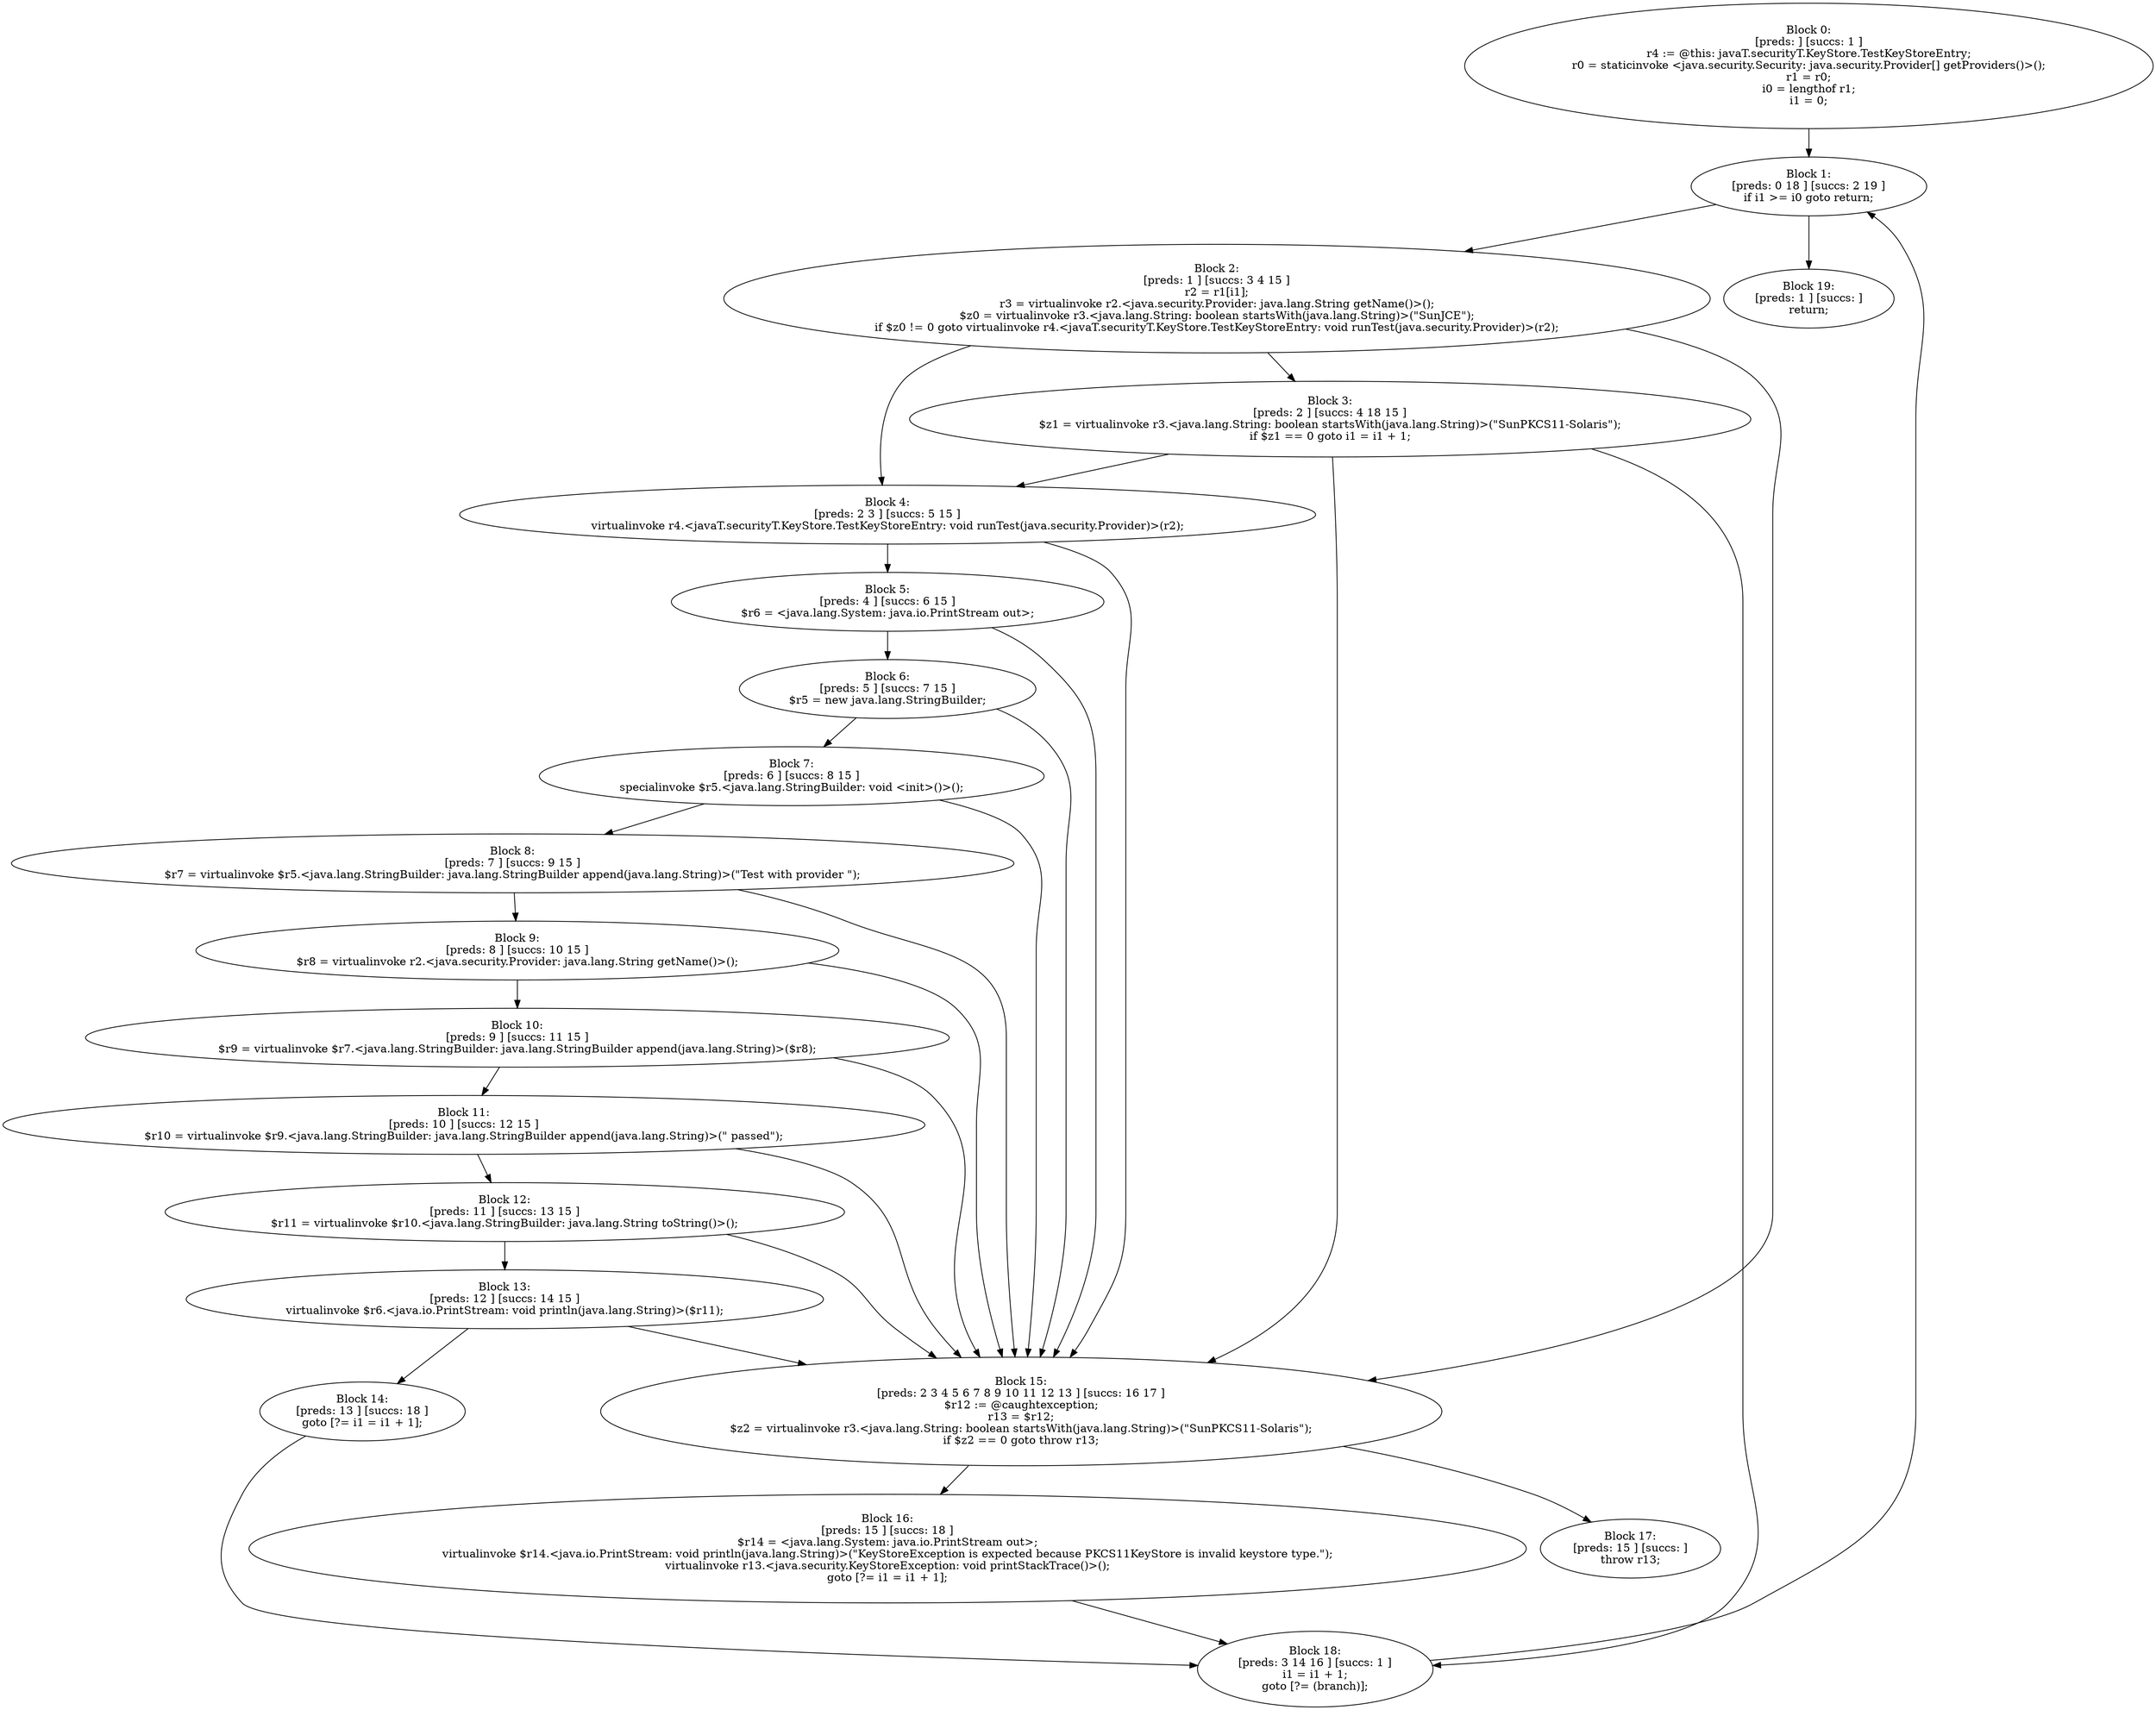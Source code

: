 digraph "unitGraph" {
    "Block 0:
[preds: ] [succs: 1 ]
r4 := @this: javaT.securityT.KeyStore.TestKeyStoreEntry;
r0 = staticinvoke <java.security.Security: java.security.Provider[] getProviders()>();
r1 = r0;
i0 = lengthof r1;
i1 = 0;
"
    "Block 1:
[preds: 0 18 ] [succs: 2 19 ]
if i1 >= i0 goto return;
"
    "Block 2:
[preds: 1 ] [succs: 3 4 15 ]
r2 = r1[i1];
r3 = virtualinvoke r2.<java.security.Provider: java.lang.String getName()>();
$z0 = virtualinvoke r3.<java.lang.String: boolean startsWith(java.lang.String)>(\"SunJCE\");
if $z0 != 0 goto virtualinvoke r4.<javaT.securityT.KeyStore.TestKeyStoreEntry: void runTest(java.security.Provider)>(r2);
"
    "Block 3:
[preds: 2 ] [succs: 4 18 15 ]
$z1 = virtualinvoke r3.<java.lang.String: boolean startsWith(java.lang.String)>(\"SunPKCS11-Solaris\");
if $z1 == 0 goto i1 = i1 + 1;
"
    "Block 4:
[preds: 2 3 ] [succs: 5 15 ]
virtualinvoke r4.<javaT.securityT.KeyStore.TestKeyStoreEntry: void runTest(java.security.Provider)>(r2);
"
    "Block 5:
[preds: 4 ] [succs: 6 15 ]
$r6 = <java.lang.System: java.io.PrintStream out>;
"
    "Block 6:
[preds: 5 ] [succs: 7 15 ]
$r5 = new java.lang.StringBuilder;
"
    "Block 7:
[preds: 6 ] [succs: 8 15 ]
specialinvoke $r5.<java.lang.StringBuilder: void <init>()>();
"
    "Block 8:
[preds: 7 ] [succs: 9 15 ]
$r7 = virtualinvoke $r5.<java.lang.StringBuilder: java.lang.StringBuilder append(java.lang.String)>(\"Test with provider \");
"
    "Block 9:
[preds: 8 ] [succs: 10 15 ]
$r8 = virtualinvoke r2.<java.security.Provider: java.lang.String getName()>();
"
    "Block 10:
[preds: 9 ] [succs: 11 15 ]
$r9 = virtualinvoke $r7.<java.lang.StringBuilder: java.lang.StringBuilder append(java.lang.String)>($r8);
"
    "Block 11:
[preds: 10 ] [succs: 12 15 ]
$r10 = virtualinvoke $r9.<java.lang.StringBuilder: java.lang.StringBuilder append(java.lang.String)>(\" passed\");
"
    "Block 12:
[preds: 11 ] [succs: 13 15 ]
$r11 = virtualinvoke $r10.<java.lang.StringBuilder: java.lang.String toString()>();
"
    "Block 13:
[preds: 12 ] [succs: 14 15 ]
virtualinvoke $r6.<java.io.PrintStream: void println(java.lang.String)>($r11);
"
    "Block 14:
[preds: 13 ] [succs: 18 ]
goto [?= i1 = i1 + 1];
"
    "Block 15:
[preds: 2 3 4 5 6 7 8 9 10 11 12 13 ] [succs: 16 17 ]
$r12 := @caughtexception;
r13 = $r12;
$z2 = virtualinvoke r3.<java.lang.String: boolean startsWith(java.lang.String)>(\"SunPKCS11-Solaris\");
if $z2 == 0 goto throw r13;
"
    "Block 16:
[preds: 15 ] [succs: 18 ]
$r14 = <java.lang.System: java.io.PrintStream out>;
virtualinvoke $r14.<java.io.PrintStream: void println(java.lang.String)>(\"KeyStoreException is expected because PKCS11KeyStore is invalid keystore type.\");
virtualinvoke r13.<java.security.KeyStoreException: void printStackTrace()>();
goto [?= i1 = i1 + 1];
"
    "Block 17:
[preds: 15 ] [succs: ]
throw r13;
"
    "Block 18:
[preds: 3 14 16 ] [succs: 1 ]
i1 = i1 + 1;
goto [?= (branch)];
"
    "Block 19:
[preds: 1 ] [succs: ]
return;
"
    "Block 0:
[preds: ] [succs: 1 ]
r4 := @this: javaT.securityT.KeyStore.TestKeyStoreEntry;
r0 = staticinvoke <java.security.Security: java.security.Provider[] getProviders()>();
r1 = r0;
i0 = lengthof r1;
i1 = 0;
"->"Block 1:
[preds: 0 18 ] [succs: 2 19 ]
if i1 >= i0 goto return;
";
    "Block 1:
[preds: 0 18 ] [succs: 2 19 ]
if i1 >= i0 goto return;
"->"Block 2:
[preds: 1 ] [succs: 3 4 15 ]
r2 = r1[i1];
r3 = virtualinvoke r2.<java.security.Provider: java.lang.String getName()>();
$z0 = virtualinvoke r3.<java.lang.String: boolean startsWith(java.lang.String)>(\"SunJCE\");
if $z0 != 0 goto virtualinvoke r4.<javaT.securityT.KeyStore.TestKeyStoreEntry: void runTest(java.security.Provider)>(r2);
";
    "Block 1:
[preds: 0 18 ] [succs: 2 19 ]
if i1 >= i0 goto return;
"->"Block 19:
[preds: 1 ] [succs: ]
return;
";
    "Block 2:
[preds: 1 ] [succs: 3 4 15 ]
r2 = r1[i1];
r3 = virtualinvoke r2.<java.security.Provider: java.lang.String getName()>();
$z0 = virtualinvoke r3.<java.lang.String: boolean startsWith(java.lang.String)>(\"SunJCE\");
if $z0 != 0 goto virtualinvoke r4.<javaT.securityT.KeyStore.TestKeyStoreEntry: void runTest(java.security.Provider)>(r2);
"->"Block 3:
[preds: 2 ] [succs: 4 18 15 ]
$z1 = virtualinvoke r3.<java.lang.String: boolean startsWith(java.lang.String)>(\"SunPKCS11-Solaris\");
if $z1 == 0 goto i1 = i1 + 1;
";
    "Block 2:
[preds: 1 ] [succs: 3 4 15 ]
r2 = r1[i1];
r3 = virtualinvoke r2.<java.security.Provider: java.lang.String getName()>();
$z0 = virtualinvoke r3.<java.lang.String: boolean startsWith(java.lang.String)>(\"SunJCE\");
if $z0 != 0 goto virtualinvoke r4.<javaT.securityT.KeyStore.TestKeyStoreEntry: void runTest(java.security.Provider)>(r2);
"->"Block 4:
[preds: 2 3 ] [succs: 5 15 ]
virtualinvoke r4.<javaT.securityT.KeyStore.TestKeyStoreEntry: void runTest(java.security.Provider)>(r2);
";
    "Block 2:
[preds: 1 ] [succs: 3 4 15 ]
r2 = r1[i1];
r3 = virtualinvoke r2.<java.security.Provider: java.lang.String getName()>();
$z0 = virtualinvoke r3.<java.lang.String: boolean startsWith(java.lang.String)>(\"SunJCE\");
if $z0 != 0 goto virtualinvoke r4.<javaT.securityT.KeyStore.TestKeyStoreEntry: void runTest(java.security.Provider)>(r2);
"->"Block 15:
[preds: 2 3 4 5 6 7 8 9 10 11 12 13 ] [succs: 16 17 ]
$r12 := @caughtexception;
r13 = $r12;
$z2 = virtualinvoke r3.<java.lang.String: boolean startsWith(java.lang.String)>(\"SunPKCS11-Solaris\");
if $z2 == 0 goto throw r13;
";
    "Block 3:
[preds: 2 ] [succs: 4 18 15 ]
$z1 = virtualinvoke r3.<java.lang.String: boolean startsWith(java.lang.String)>(\"SunPKCS11-Solaris\");
if $z1 == 0 goto i1 = i1 + 1;
"->"Block 4:
[preds: 2 3 ] [succs: 5 15 ]
virtualinvoke r4.<javaT.securityT.KeyStore.TestKeyStoreEntry: void runTest(java.security.Provider)>(r2);
";
    "Block 3:
[preds: 2 ] [succs: 4 18 15 ]
$z1 = virtualinvoke r3.<java.lang.String: boolean startsWith(java.lang.String)>(\"SunPKCS11-Solaris\");
if $z1 == 0 goto i1 = i1 + 1;
"->"Block 18:
[preds: 3 14 16 ] [succs: 1 ]
i1 = i1 + 1;
goto [?= (branch)];
";
    "Block 3:
[preds: 2 ] [succs: 4 18 15 ]
$z1 = virtualinvoke r3.<java.lang.String: boolean startsWith(java.lang.String)>(\"SunPKCS11-Solaris\");
if $z1 == 0 goto i1 = i1 + 1;
"->"Block 15:
[preds: 2 3 4 5 6 7 8 9 10 11 12 13 ] [succs: 16 17 ]
$r12 := @caughtexception;
r13 = $r12;
$z2 = virtualinvoke r3.<java.lang.String: boolean startsWith(java.lang.String)>(\"SunPKCS11-Solaris\");
if $z2 == 0 goto throw r13;
";
    "Block 4:
[preds: 2 3 ] [succs: 5 15 ]
virtualinvoke r4.<javaT.securityT.KeyStore.TestKeyStoreEntry: void runTest(java.security.Provider)>(r2);
"->"Block 5:
[preds: 4 ] [succs: 6 15 ]
$r6 = <java.lang.System: java.io.PrintStream out>;
";
    "Block 4:
[preds: 2 3 ] [succs: 5 15 ]
virtualinvoke r4.<javaT.securityT.KeyStore.TestKeyStoreEntry: void runTest(java.security.Provider)>(r2);
"->"Block 15:
[preds: 2 3 4 5 6 7 8 9 10 11 12 13 ] [succs: 16 17 ]
$r12 := @caughtexception;
r13 = $r12;
$z2 = virtualinvoke r3.<java.lang.String: boolean startsWith(java.lang.String)>(\"SunPKCS11-Solaris\");
if $z2 == 0 goto throw r13;
";
    "Block 5:
[preds: 4 ] [succs: 6 15 ]
$r6 = <java.lang.System: java.io.PrintStream out>;
"->"Block 6:
[preds: 5 ] [succs: 7 15 ]
$r5 = new java.lang.StringBuilder;
";
    "Block 5:
[preds: 4 ] [succs: 6 15 ]
$r6 = <java.lang.System: java.io.PrintStream out>;
"->"Block 15:
[preds: 2 3 4 5 6 7 8 9 10 11 12 13 ] [succs: 16 17 ]
$r12 := @caughtexception;
r13 = $r12;
$z2 = virtualinvoke r3.<java.lang.String: boolean startsWith(java.lang.String)>(\"SunPKCS11-Solaris\");
if $z2 == 0 goto throw r13;
";
    "Block 6:
[preds: 5 ] [succs: 7 15 ]
$r5 = new java.lang.StringBuilder;
"->"Block 7:
[preds: 6 ] [succs: 8 15 ]
specialinvoke $r5.<java.lang.StringBuilder: void <init>()>();
";
    "Block 6:
[preds: 5 ] [succs: 7 15 ]
$r5 = new java.lang.StringBuilder;
"->"Block 15:
[preds: 2 3 4 5 6 7 8 9 10 11 12 13 ] [succs: 16 17 ]
$r12 := @caughtexception;
r13 = $r12;
$z2 = virtualinvoke r3.<java.lang.String: boolean startsWith(java.lang.String)>(\"SunPKCS11-Solaris\");
if $z2 == 0 goto throw r13;
";
    "Block 7:
[preds: 6 ] [succs: 8 15 ]
specialinvoke $r5.<java.lang.StringBuilder: void <init>()>();
"->"Block 8:
[preds: 7 ] [succs: 9 15 ]
$r7 = virtualinvoke $r5.<java.lang.StringBuilder: java.lang.StringBuilder append(java.lang.String)>(\"Test with provider \");
";
    "Block 7:
[preds: 6 ] [succs: 8 15 ]
specialinvoke $r5.<java.lang.StringBuilder: void <init>()>();
"->"Block 15:
[preds: 2 3 4 5 6 7 8 9 10 11 12 13 ] [succs: 16 17 ]
$r12 := @caughtexception;
r13 = $r12;
$z2 = virtualinvoke r3.<java.lang.String: boolean startsWith(java.lang.String)>(\"SunPKCS11-Solaris\");
if $z2 == 0 goto throw r13;
";
    "Block 8:
[preds: 7 ] [succs: 9 15 ]
$r7 = virtualinvoke $r5.<java.lang.StringBuilder: java.lang.StringBuilder append(java.lang.String)>(\"Test with provider \");
"->"Block 9:
[preds: 8 ] [succs: 10 15 ]
$r8 = virtualinvoke r2.<java.security.Provider: java.lang.String getName()>();
";
    "Block 8:
[preds: 7 ] [succs: 9 15 ]
$r7 = virtualinvoke $r5.<java.lang.StringBuilder: java.lang.StringBuilder append(java.lang.String)>(\"Test with provider \");
"->"Block 15:
[preds: 2 3 4 5 6 7 8 9 10 11 12 13 ] [succs: 16 17 ]
$r12 := @caughtexception;
r13 = $r12;
$z2 = virtualinvoke r3.<java.lang.String: boolean startsWith(java.lang.String)>(\"SunPKCS11-Solaris\");
if $z2 == 0 goto throw r13;
";
    "Block 9:
[preds: 8 ] [succs: 10 15 ]
$r8 = virtualinvoke r2.<java.security.Provider: java.lang.String getName()>();
"->"Block 10:
[preds: 9 ] [succs: 11 15 ]
$r9 = virtualinvoke $r7.<java.lang.StringBuilder: java.lang.StringBuilder append(java.lang.String)>($r8);
";
    "Block 9:
[preds: 8 ] [succs: 10 15 ]
$r8 = virtualinvoke r2.<java.security.Provider: java.lang.String getName()>();
"->"Block 15:
[preds: 2 3 4 5 6 7 8 9 10 11 12 13 ] [succs: 16 17 ]
$r12 := @caughtexception;
r13 = $r12;
$z2 = virtualinvoke r3.<java.lang.String: boolean startsWith(java.lang.String)>(\"SunPKCS11-Solaris\");
if $z2 == 0 goto throw r13;
";
    "Block 10:
[preds: 9 ] [succs: 11 15 ]
$r9 = virtualinvoke $r7.<java.lang.StringBuilder: java.lang.StringBuilder append(java.lang.String)>($r8);
"->"Block 11:
[preds: 10 ] [succs: 12 15 ]
$r10 = virtualinvoke $r9.<java.lang.StringBuilder: java.lang.StringBuilder append(java.lang.String)>(\" passed\");
";
    "Block 10:
[preds: 9 ] [succs: 11 15 ]
$r9 = virtualinvoke $r7.<java.lang.StringBuilder: java.lang.StringBuilder append(java.lang.String)>($r8);
"->"Block 15:
[preds: 2 3 4 5 6 7 8 9 10 11 12 13 ] [succs: 16 17 ]
$r12 := @caughtexception;
r13 = $r12;
$z2 = virtualinvoke r3.<java.lang.String: boolean startsWith(java.lang.String)>(\"SunPKCS11-Solaris\");
if $z2 == 0 goto throw r13;
";
    "Block 11:
[preds: 10 ] [succs: 12 15 ]
$r10 = virtualinvoke $r9.<java.lang.StringBuilder: java.lang.StringBuilder append(java.lang.String)>(\" passed\");
"->"Block 12:
[preds: 11 ] [succs: 13 15 ]
$r11 = virtualinvoke $r10.<java.lang.StringBuilder: java.lang.String toString()>();
";
    "Block 11:
[preds: 10 ] [succs: 12 15 ]
$r10 = virtualinvoke $r9.<java.lang.StringBuilder: java.lang.StringBuilder append(java.lang.String)>(\" passed\");
"->"Block 15:
[preds: 2 3 4 5 6 7 8 9 10 11 12 13 ] [succs: 16 17 ]
$r12 := @caughtexception;
r13 = $r12;
$z2 = virtualinvoke r3.<java.lang.String: boolean startsWith(java.lang.String)>(\"SunPKCS11-Solaris\");
if $z2 == 0 goto throw r13;
";
    "Block 12:
[preds: 11 ] [succs: 13 15 ]
$r11 = virtualinvoke $r10.<java.lang.StringBuilder: java.lang.String toString()>();
"->"Block 13:
[preds: 12 ] [succs: 14 15 ]
virtualinvoke $r6.<java.io.PrintStream: void println(java.lang.String)>($r11);
";
    "Block 12:
[preds: 11 ] [succs: 13 15 ]
$r11 = virtualinvoke $r10.<java.lang.StringBuilder: java.lang.String toString()>();
"->"Block 15:
[preds: 2 3 4 5 6 7 8 9 10 11 12 13 ] [succs: 16 17 ]
$r12 := @caughtexception;
r13 = $r12;
$z2 = virtualinvoke r3.<java.lang.String: boolean startsWith(java.lang.String)>(\"SunPKCS11-Solaris\");
if $z2 == 0 goto throw r13;
";
    "Block 13:
[preds: 12 ] [succs: 14 15 ]
virtualinvoke $r6.<java.io.PrintStream: void println(java.lang.String)>($r11);
"->"Block 14:
[preds: 13 ] [succs: 18 ]
goto [?= i1 = i1 + 1];
";
    "Block 13:
[preds: 12 ] [succs: 14 15 ]
virtualinvoke $r6.<java.io.PrintStream: void println(java.lang.String)>($r11);
"->"Block 15:
[preds: 2 3 4 5 6 7 8 9 10 11 12 13 ] [succs: 16 17 ]
$r12 := @caughtexception;
r13 = $r12;
$z2 = virtualinvoke r3.<java.lang.String: boolean startsWith(java.lang.String)>(\"SunPKCS11-Solaris\");
if $z2 == 0 goto throw r13;
";
    "Block 14:
[preds: 13 ] [succs: 18 ]
goto [?= i1 = i1 + 1];
"->"Block 18:
[preds: 3 14 16 ] [succs: 1 ]
i1 = i1 + 1;
goto [?= (branch)];
";
    "Block 15:
[preds: 2 3 4 5 6 7 8 9 10 11 12 13 ] [succs: 16 17 ]
$r12 := @caughtexception;
r13 = $r12;
$z2 = virtualinvoke r3.<java.lang.String: boolean startsWith(java.lang.String)>(\"SunPKCS11-Solaris\");
if $z2 == 0 goto throw r13;
"->"Block 16:
[preds: 15 ] [succs: 18 ]
$r14 = <java.lang.System: java.io.PrintStream out>;
virtualinvoke $r14.<java.io.PrintStream: void println(java.lang.String)>(\"KeyStoreException is expected because PKCS11KeyStore is invalid keystore type.\");
virtualinvoke r13.<java.security.KeyStoreException: void printStackTrace()>();
goto [?= i1 = i1 + 1];
";
    "Block 15:
[preds: 2 3 4 5 6 7 8 9 10 11 12 13 ] [succs: 16 17 ]
$r12 := @caughtexception;
r13 = $r12;
$z2 = virtualinvoke r3.<java.lang.String: boolean startsWith(java.lang.String)>(\"SunPKCS11-Solaris\");
if $z2 == 0 goto throw r13;
"->"Block 17:
[preds: 15 ] [succs: ]
throw r13;
";
    "Block 16:
[preds: 15 ] [succs: 18 ]
$r14 = <java.lang.System: java.io.PrintStream out>;
virtualinvoke $r14.<java.io.PrintStream: void println(java.lang.String)>(\"KeyStoreException is expected because PKCS11KeyStore is invalid keystore type.\");
virtualinvoke r13.<java.security.KeyStoreException: void printStackTrace()>();
goto [?= i1 = i1 + 1];
"->"Block 18:
[preds: 3 14 16 ] [succs: 1 ]
i1 = i1 + 1;
goto [?= (branch)];
";
    "Block 18:
[preds: 3 14 16 ] [succs: 1 ]
i1 = i1 + 1;
goto [?= (branch)];
"->"Block 1:
[preds: 0 18 ] [succs: 2 19 ]
if i1 >= i0 goto return;
";
}
